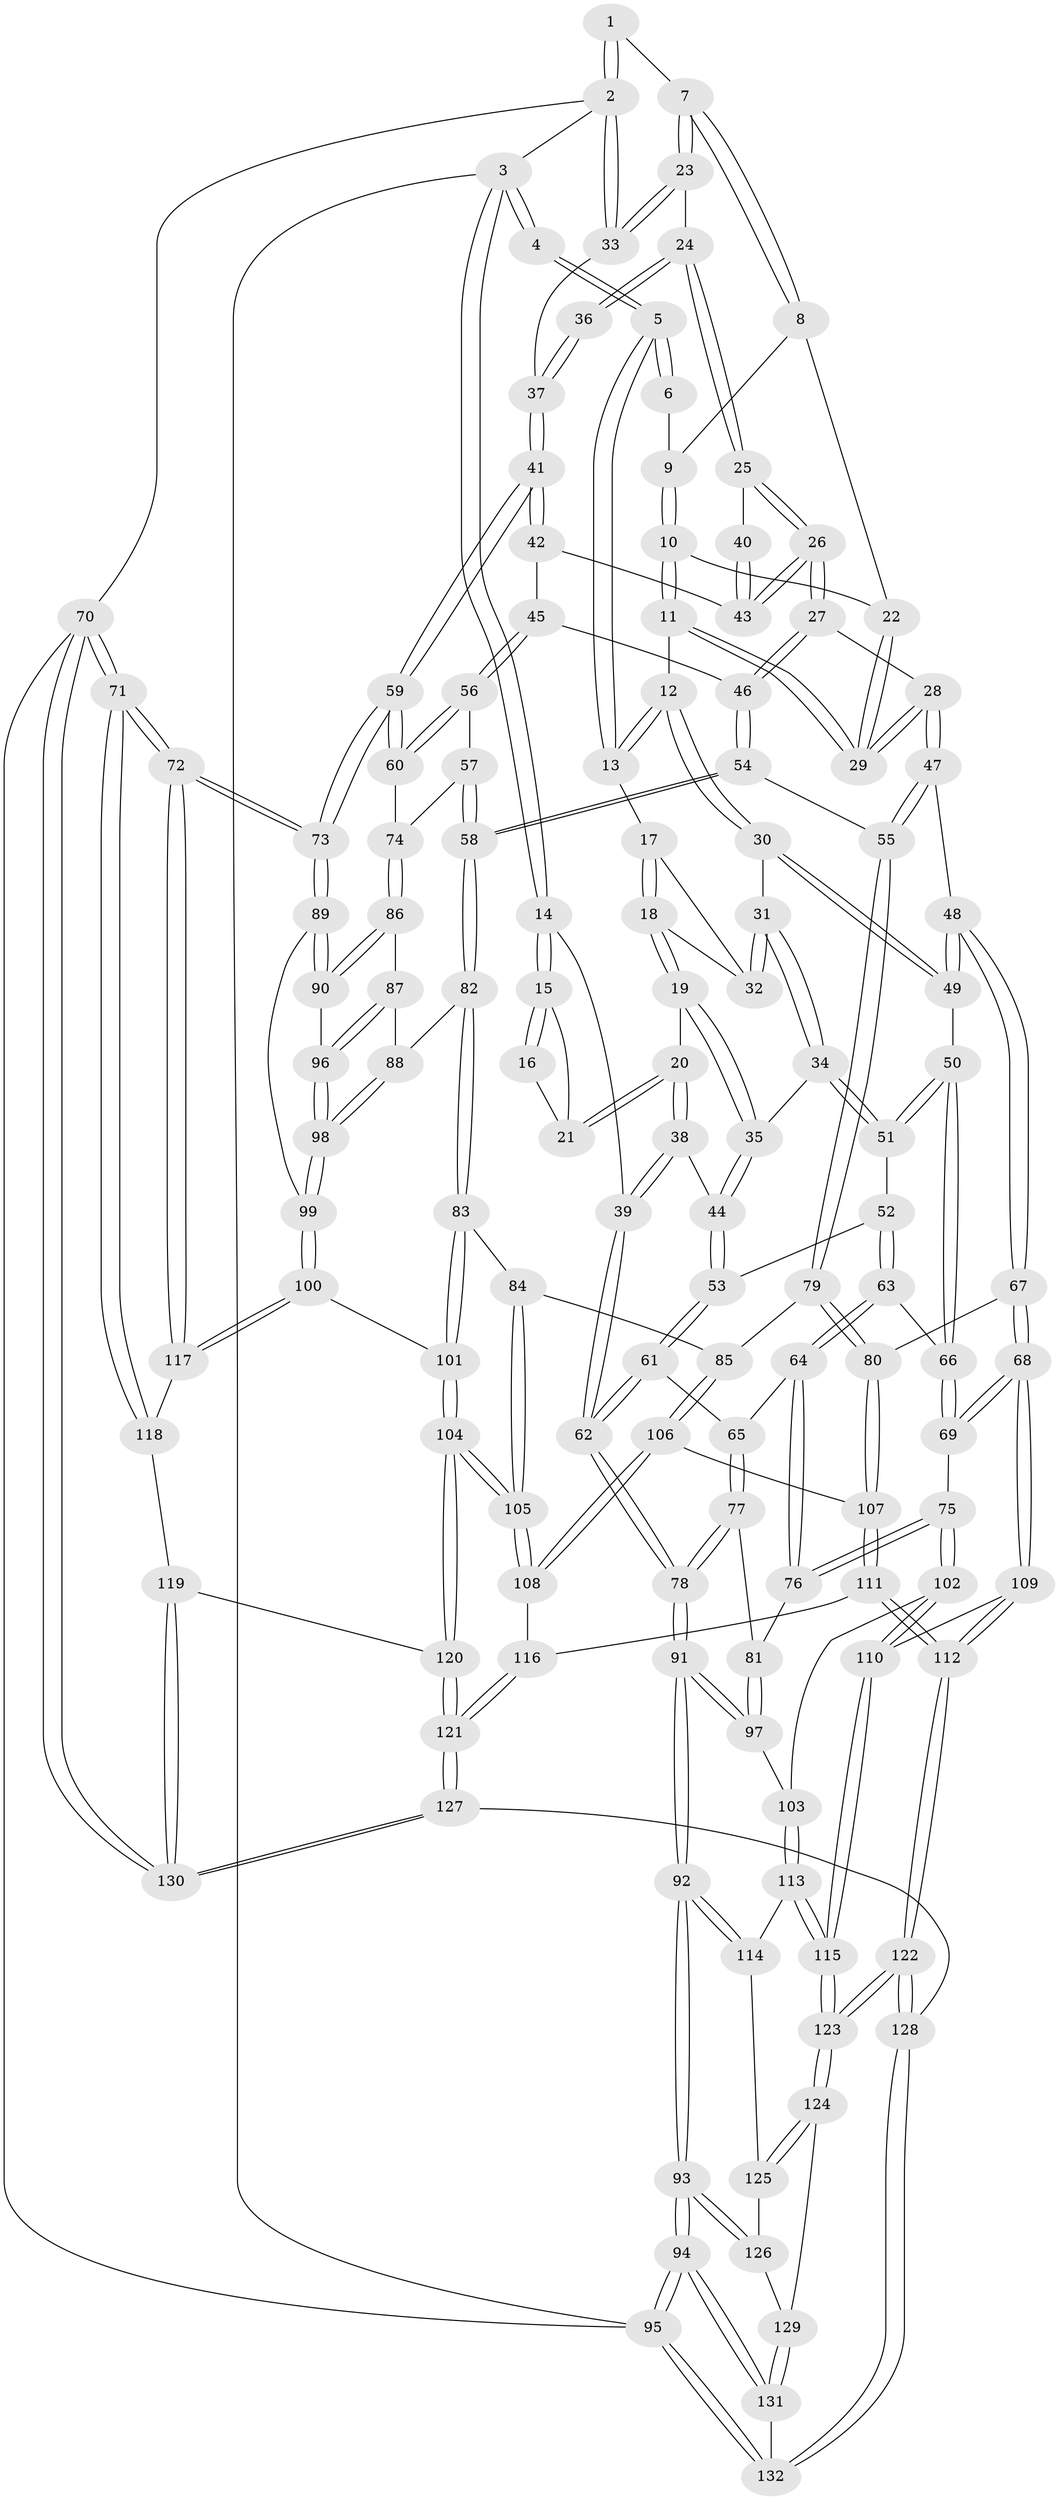 // Generated by graph-tools (version 1.1) at 2025/00/03/09/25 05:00:17]
// undirected, 132 vertices, 327 edges
graph export_dot {
graph [start="1"]
  node [color=gray90,style=filled];
  1 [pos="+0.7568297660314228+0"];
  2 [pos="+1+0"];
  3 [pos="+0+0"];
  4 [pos="+0.2665529450366468+0"];
  5 [pos="+0.3012649690553282+0"];
  6 [pos="+0.5520573785593097+0"];
  7 [pos="+0.738963498206776+0.08639955496648963"];
  8 [pos="+0.6318378658387772+0.03934821519770929"];
  9 [pos="+0.5844838667610035+0"];
  10 [pos="+0.508300110607022+0.15661230489806138"];
  11 [pos="+0.5007639895045894+0.16691763694546707"];
  12 [pos="+0.4808519011813204+0.16887643338757183"];
  13 [pos="+0.31828319642982994+0"];
  14 [pos="+0+0.1331815776950781"];
  15 [pos="+0+0.10409587361909721"];
  16 [pos="+0.12030231704946132+0.06572663137603271"];
  17 [pos="+0.2985839815754127+0"];
  18 [pos="+0.22616334025700827+0.12761032321228655"];
  19 [pos="+0.2038242255781596+0.16507659569982763"];
  20 [pos="+0.19860882248171516+0.16668011954658257"];
  21 [pos="+0.13079916153303986+0.10850430778099654"];
  22 [pos="+0.6208932406671221+0.05329518688001409"];
  23 [pos="+0.7518349241310321+0.10880571433980776"];
  24 [pos="+0.7520465906257977+0.1174168524385167"];
  25 [pos="+0.7443662590803686+0.1469204604854147"];
  26 [pos="+0.7126247930450424+0.19834347213510306"];
  27 [pos="+0.6956794893314904+0.22385797642857164"];
  28 [pos="+0.662243895434024+0.22968327494529853"];
  29 [pos="+0.6510985058840381+0.22452207957729584"];
  30 [pos="+0.4743642137406738+0.17860122464030423"];
  31 [pos="+0.35910046709278676+0.2157008327326698"];
  32 [pos="+0.3308218294460047+0.17478663643104317"];
  33 [pos="+1+0"];
  34 [pos="+0.30288645355536936+0.2546576183427158"];
  35 [pos="+0.2730797766367063+0.2412072100411199"];
  36 [pos="+0.9624197033109962+0.1373868028624473"];
  37 [pos="+1+0.12091813526213861"];
  38 [pos="+0.056109733002559455+0.267806164618795"];
  39 [pos="+0+0.24160935044765264"];
  40 [pos="+0.8338597823309264+0.1855209900835084"];
  41 [pos="+1+0.2165401261221377"];
  42 [pos="+0.8828729724586666+0.24035891423526473"];
  43 [pos="+0.8792298392166461+0.23686406395095502"];
  44 [pos="+0.15953704874343314+0.3592883505212331"];
  45 [pos="+0.788582888377018+0.30975147073779746"];
  46 [pos="+0.76184264108647+0.3000620401826096"];
  47 [pos="+0.5685197744225586+0.4241699675479957"];
  48 [pos="+0.5412079148976517+0.41873225022187693"];
  49 [pos="+0.45462397159458395+0.3835905896353083"];
  50 [pos="+0.3974300003761309+0.4031267655992067"];
  51 [pos="+0.3236357972803025+0.335903192329019"];
  52 [pos="+0.17270869189717347+0.3776930072914815"];
  53 [pos="+0.16702059418551873+0.37164614459642137"];
  54 [pos="+0.692624675442489+0.4510840403781138"];
  55 [pos="+0.5920100161174976+0.44806212291046615"];
  56 [pos="+0.8025842365637065+0.32420103724950355"];
  57 [pos="+0.8124758742602728+0.4583143412568469"];
  58 [pos="+0.7519142064760573+0.48885974818245004"];
  59 [pos="+1+0.30256768348347635"];
  60 [pos="+1+0.3899123360521293"];
  61 [pos="+0.03207097862646227+0.4746492023837339"];
  62 [pos="+0+0.5189993672020817"];
  63 [pos="+0.19594358350452795+0.4542511234441244"];
  64 [pos="+0.19214190451477473+0.47600101042708776"];
  65 [pos="+0.15364063234193526+0.4851533042366073"];
  66 [pos="+0.3887943027271447+0.41706103176289633"];
  67 [pos="+0.4137571075630705+0.641646549508563"];
  68 [pos="+0.3855858728791197+0.6406591490972616"];
  69 [pos="+0.3500814939455676+0.6159122880897969"];
  70 [pos="+1+1"];
  71 [pos="+1+1"];
  72 [pos="+1+1"];
  73 [pos="+1+0.7081739160225478"];
  74 [pos="+0.9288652661660791+0.4674292240748908"];
  75 [pos="+0.27729748234107+0.6173731587054452"];
  76 [pos="+0.22530211087430974+0.5632095291270849"];
  77 [pos="+0.0679785087342496+0.5685695209053594"];
  78 [pos="+0+0.5488699248254821"];
  79 [pos="+0.5893812210767898+0.5241312545565483"];
  80 [pos="+0.44137162498839533+0.6475018358001114"];
  81 [pos="+0.1088187154007819+0.5860657945394026"];
  82 [pos="+0.7588433460597582+0.5643404260227267"];
  83 [pos="+0.6876265401889066+0.6281627162946977"];
  84 [pos="+0.6508004407348895+0.6323984703429036"];
  85 [pos="+0.6506548983609717+0.6323789051137482"];
  86 [pos="+0.9266914525680596+0.48179166194303663"];
  87 [pos="+0.8134904842588927+0.5700745060317814"];
  88 [pos="+0.7864894580438578+0.5792926430829322"];
  89 [pos="+0.9374128628116759+0.6000615357705499"];
  90 [pos="+0.9304033809652213+0.580471463620746"];
  91 [pos="+0+0.686939586562774"];
  92 [pos="+0+0.6956211056455974"];
  93 [pos="+0+0.9887413382429242"];
  94 [pos="+0+1"];
  95 [pos="+0+1"];
  96 [pos="+0.9264931488471577+0.5805201165579933"];
  97 [pos="+0.11667708997519047+0.6494089279370606"];
  98 [pos="+0.8066420086138372+0.6086407477003285"];
  99 [pos="+0.8573935432584127+0.7105794501041761"];
  100 [pos="+0.8572652368399764+0.7114609281256771"];
  101 [pos="+0.77581775134617+0.7284587833743926"];
  102 [pos="+0.2351351317243089+0.66570841298034"];
  103 [pos="+0.179616525648212+0.7022581727087717"];
  104 [pos="+0.7105842980170541+0.8051833575535653"];
  105 [pos="+0.6959863764541036+0.7975585140039096"];
  106 [pos="+0.5564378322624982+0.7068971306473018"];
  107 [pos="+0.4995362017273638+0.6866440103896503"];
  108 [pos="+0.5823490034498+0.7737013915004872"];
  109 [pos="+0.37592017297936137+0.7246069398083891"];
  110 [pos="+0.2838185944601781+0.8221677809479624"];
  111 [pos="+0.45643529856259835+0.8442256492020186"];
  112 [pos="+0.4315625003641688+0.8724698152016848"];
  113 [pos="+0.14176949984970938+0.7608641469299375"];
  114 [pos="+0.09709829099143619+0.7857558966705679"];
  115 [pos="+0.27418197349368373+0.8501092864190626"];
  116 [pos="+0.5814848793110938+0.7755367915193927"];
  117 [pos="+0.9299006713974449+0.7985260294117015"];
  118 [pos="+0.7660686920694185+0.8821026234437155"];
  119 [pos="+0.7403508328425693+0.8867978491483844"];
  120 [pos="+0.7288117218355628+0.8817003609447898"];
  121 [pos="+0.5699683813707475+0.9868958739845066"];
  122 [pos="+0.3948063987981134+1"];
  123 [pos="+0.2996164147628129+0.9636395882695713"];
  124 [pos="+0.15788265214602307+0.9114106433586866"];
  125 [pos="+0.10237119667275289+0.8120167646769959"];
  126 [pos="+0.04725376285865215+0.9186805333141806"];
  127 [pos="+0.43840096114819044+1"];
  128 [pos="+0.4213858216131871+1"];
  129 [pos="+0.0978232905027655+0.9510139838005798"];
  130 [pos="+0.9720757139106555+1"];
  131 [pos="+0.09710874701389144+0.9545237849442519"];
  132 [pos="+0.1825353088668093+1"];
  1 -- 2;
  1 -- 2;
  1 -- 7;
  2 -- 3;
  2 -- 33;
  2 -- 33;
  2 -- 70;
  3 -- 4;
  3 -- 4;
  3 -- 14;
  3 -- 14;
  3 -- 95;
  4 -- 5;
  4 -- 5;
  5 -- 6;
  5 -- 6;
  5 -- 13;
  5 -- 13;
  6 -- 9;
  7 -- 8;
  7 -- 8;
  7 -- 23;
  7 -- 23;
  8 -- 9;
  8 -- 22;
  9 -- 10;
  9 -- 10;
  10 -- 11;
  10 -- 11;
  10 -- 22;
  11 -- 12;
  11 -- 29;
  11 -- 29;
  12 -- 13;
  12 -- 13;
  12 -- 30;
  12 -- 30;
  13 -- 17;
  14 -- 15;
  14 -- 15;
  14 -- 39;
  15 -- 16;
  15 -- 16;
  15 -- 21;
  16 -- 21;
  17 -- 18;
  17 -- 18;
  17 -- 32;
  18 -- 19;
  18 -- 19;
  18 -- 32;
  19 -- 20;
  19 -- 35;
  19 -- 35;
  20 -- 21;
  20 -- 21;
  20 -- 38;
  20 -- 38;
  22 -- 29;
  22 -- 29;
  23 -- 24;
  23 -- 33;
  23 -- 33;
  24 -- 25;
  24 -- 25;
  24 -- 36;
  24 -- 36;
  25 -- 26;
  25 -- 26;
  25 -- 40;
  26 -- 27;
  26 -- 27;
  26 -- 43;
  26 -- 43;
  27 -- 28;
  27 -- 46;
  27 -- 46;
  28 -- 29;
  28 -- 29;
  28 -- 47;
  28 -- 47;
  30 -- 31;
  30 -- 49;
  30 -- 49;
  31 -- 32;
  31 -- 32;
  31 -- 34;
  31 -- 34;
  33 -- 37;
  34 -- 35;
  34 -- 51;
  34 -- 51;
  35 -- 44;
  35 -- 44;
  36 -- 37;
  36 -- 37;
  37 -- 41;
  37 -- 41;
  38 -- 39;
  38 -- 39;
  38 -- 44;
  39 -- 62;
  39 -- 62;
  40 -- 43;
  40 -- 43;
  41 -- 42;
  41 -- 42;
  41 -- 59;
  41 -- 59;
  42 -- 43;
  42 -- 45;
  44 -- 53;
  44 -- 53;
  45 -- 46;
  45 -- 56;
  45 -- 56;
  46 -- 54;
  46 -- 54;
  47 -- 48;
  47 -- 55;
  47 -- 55;
  48 -- 49;
  48 -- 49;
  48 -- 67;
  48 -- 67;
  49 -- 50;
  50 -- 51;
  50 -- 51;
  50 -- 66;
  50 -- 66;
  51 -- 52;
  52 -- 53;
  52 -- 63;
  52 -- 63;
  53 -- 61;
  53 -- 61;
  54 -- 55;
  54 -- 58;
  54 -- 58;
  55 -- 79;
  55 -- 79;
  56 -- 57;
  56 -- 60;
  56 -- 60;
  57 -- 58;
  57 -- 58;
  57 -- 74;
  58 -- 82;
  58 -- 82;
  59 -- 60;
  59 -- 60;
  59 -- 73;
  59 -- 73;
  60 -- 74;
  61 -- 62;
  61 -- 62;
  61 -- 65;
  62 -- 78;
  62 -- 78;
  63 -- 64;
  63 -- 64;
  63 -- 66;
  64 -- 65;
  64 -- 76;
  64 -- 76;
  65 -- 77;
  65 -- 77;
  66 -- 69;
  66 -- 69;
  67 -- 68;
  67 -- 68;
  67 -- 80;
  68 -- 69;
  68 -- 69;
  68 -- 109;
  68 -- 109;
  69 -- 75;
  70 -- 71;
  70 -- 71;
  70 -- 130;
  70 -- 130;
  70 -- 95;
  71 -- 72;
  71 -- 72;
  71 -- 118;
  71 -- 118;
  72 -- 73;
  72 -- 73;
  72 -- 117;
  72 -- 117;
  73 -- 89;
  73 -- 89;
  74 -- 86;
  74 -- 86;
  75 -- 76;
  75 -- 76;
  75 -- 102;
  75 -- 102;
  76 -- 81;
  77 -- 78;
  77 -- 78;
  77 -- 81;
  78 -- 91;
  78 -- 91;
  79 -- 80;
  79 -- 80;
  79 -- 85;
  80 -- 107;
  80 -- 107;
  81 -- 97;
  81 -- 97;
  82 -- 83;
  82 -- 83;
  82 -- 88;
  83 -- 84;
  83 -- 101;
  83 -- 101;
  84 -- 85;
  84 -- 105;
  84 -- 105;
  85 -- 106;
  85 -- 106;
  86 -- 87;
  86 -- 90;
  86 -- 90;
  87 -- 88;
  87 -- 96;
  87 -- 96;
  88 -- 98;
  88 -- 98;
  89 -- 90;
  89 -- 90;
  89 -- 99;
  90 -- 96;
  91 -- 92;
  91 -- 92;
  91 -- 97;
  91 -- 97;
  92 -- 93;
  92 -- 93;
  92 -- 114;
  92 -- 114;
  93 -- 94;
  93 -- 94;
  93 -- 126;
  93 -- 126;
  94 -- 95;
  94 -- 95;
  94 -- 131;
  94 -- 131;
  95 -- 132;
  95 -- 132;
  96 -- 98;
  96 -- 98;
  97 -- 103;
  98 -- 99;
  98 -- 99;
  99 -- 100;
  99 -- 100;
  100 -- 101;
  100 -- 117;
  100 -- 117;
  101 -- 104;
  101 -- 104;
  102 -- 103;
  102 -- 110;
  102 -- 110;
  103 -- 113;
  103 -- 113;
  104 -- 105;
  104 -- 105;
  104 -- 120;
  104 -- 120;
  105 -- 108;
  105 -- 108;
  106 -- 107;
  106 -- 108;
  106 -- 108;
  107 -- 111;
  107 -- 111;
  108 -- 116;
  109 -- 110;
  109 -- 112;
  109 -- 112;
  110 -- 115;
  110 -- 115;
  111 -- 112;
  111 -- 112;
  111 -- 116;
  112 -- 122;
  112 -- 122;
  113 -- 114;
  113 -- 115;
  113 -- 115;
  114 -- 125;
  115 -- 123;
  115 -- 123;
  116 -- 121;
  116 -- 121;
  117 -- 118;
  118 -- 119;
  119 -- 120;
  119 -- 130;
  119 -- 130;
  120 -- 121;
  120 -- 121;
  121 -- 127;
  121 -- 127;
  122 -- 123;
  122 -- 123;
  122 -- 128;
  122 -- 128;
  123 -- 124;
  123 -- 124;
  124 -- 125;
  124 -- 125;
  124 -- 129;
  125 -- 126;
  126 -- 129;
  127 -- 128;
  127 -- 130;
  127 -- 130;
  128 -- 132;
  128 -- 132;
  129 -- 131;
  129 -- 131;
  131 -- 132;
}
